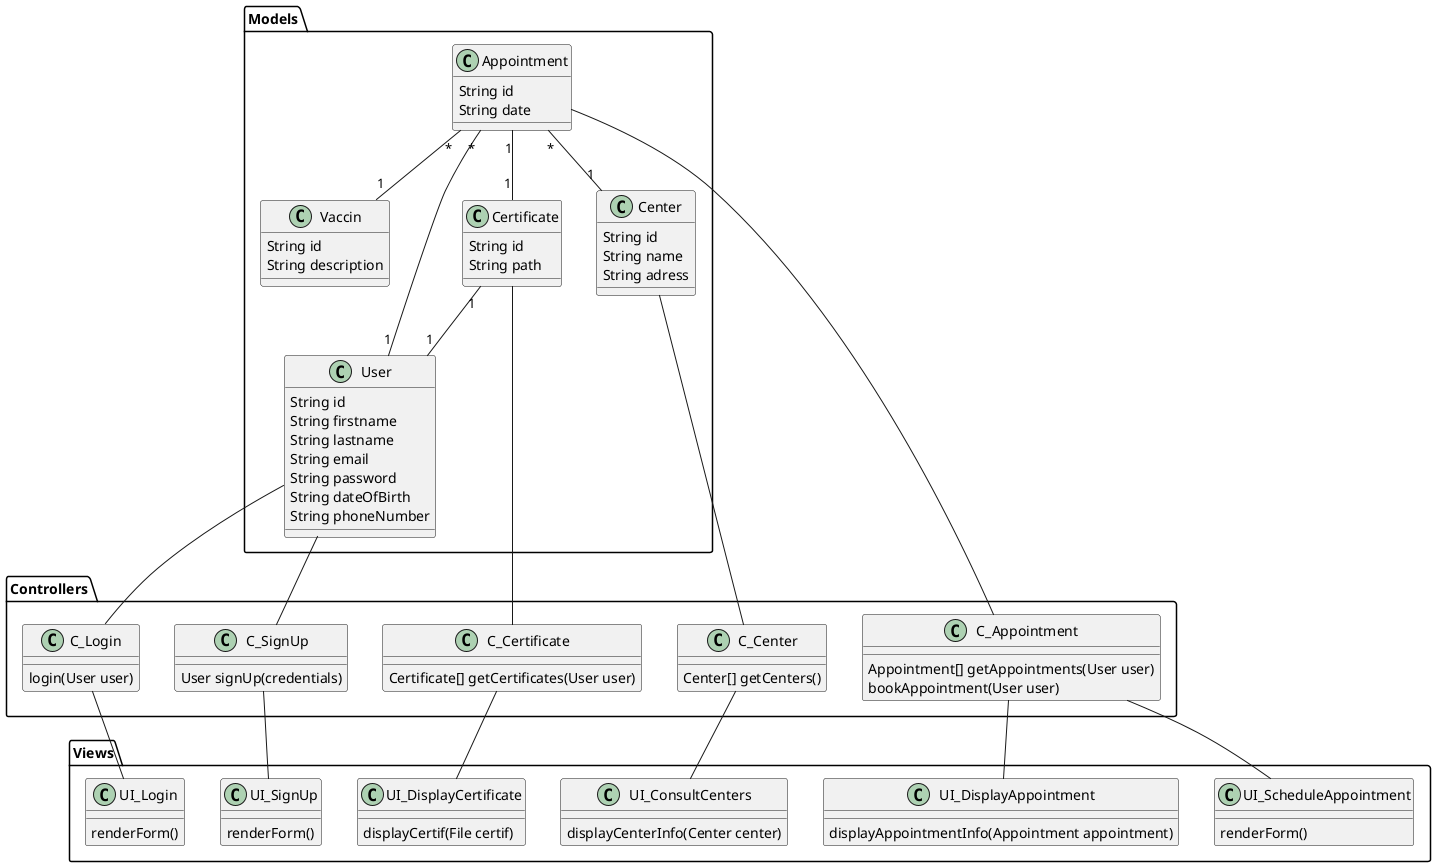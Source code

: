 @startuml
package "Views" {
    class UI_ScheduleAppointment {
        {method} renderForm()
    }
    class UI_SignUp {
        {method} renderForm()
    }
    class UI_Login {
        {method} renderForm()
    }
    class UI_DisplayCertificate {
        {method} displayCertif(File certif)
    }
    class UI_DisplayAppointment {
        {method} displayAppointmentInfo(Appointment appointment)
    }
    class UI_ConsultCenters {
        {method} displayCenterInfo(Center center)
    }
}

package "Controllers" {
    class C_Center {
        {method} Center[] getCenters()
    }
    class C_Appointment {
        {method} Appointment[] getAppointments(User user)
        {method} bookAppointment(User user)
    }
    class C_SignUp {
        {method} User signUp(credentials)
    }
    class C_Login {
        {method} login(User user)
    }
    class C_Certificate {
        {method} Certificate[] getCertificates(User user)
    }
}

package "Models" {
    class User {
        String id
        String firstname
        String lastname
        String email
        String password
        String dateOfBirth
        String phoneNumber
    }
    class Appointment {
        String id
        String date
    }
    class Center {
        String id
        String name
        String adress
    }
    class Vaccin {
        String id
        String description
    }
    class Certificate {
        String id
        String path
    }
}

C_Center -- UI_ConsultCenters
C_Appointment -- UI_DisplayAppointment
C_Appointment -- UI_ScheduleAppointment
C_Login -- UI_Login
C_SignUp -- UI_SignUp
C_Certificate -- UI_DisplayCertificate
User -- C_Login
User -- C_SignUp
Certificate -- C_Certificate
Appointment -- C_Appointment
Center -- C_Center
Certificate "1"--"1" User
Appointment "*"--"1" User
Appointment "*"--"1" Vaccin
Appointment "*"--"1" Center
Appointment "1"--"1" Certificate
@enduml
